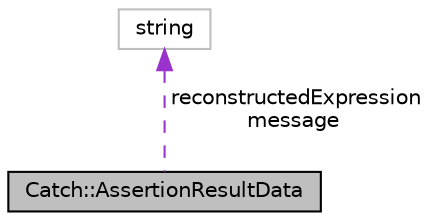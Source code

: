 digraph "Catch::AssertionResultData"
{
  edge [fontname="Helvetica",fontsize="10",labelfontname="Helvetica",labelfontsize="10"];
  node [fontname="Helvetica",fontsize="10",shape=record];
  Node1 [label="Catch::AssertionResultData",height=0.2,width=0.4,color="black", fillcolor="grey75", style="filled", fontcolor="black"];
  Node2 -> Node1 [dir="back",color="darkorchid3",fontsize="10",style="dashed",label=" reconstructedExpression\nmessage" ];
  Node2 [label="string",height=0.2,width=0.4,color="grey75", fillcolor="white", style="filled"];
}
